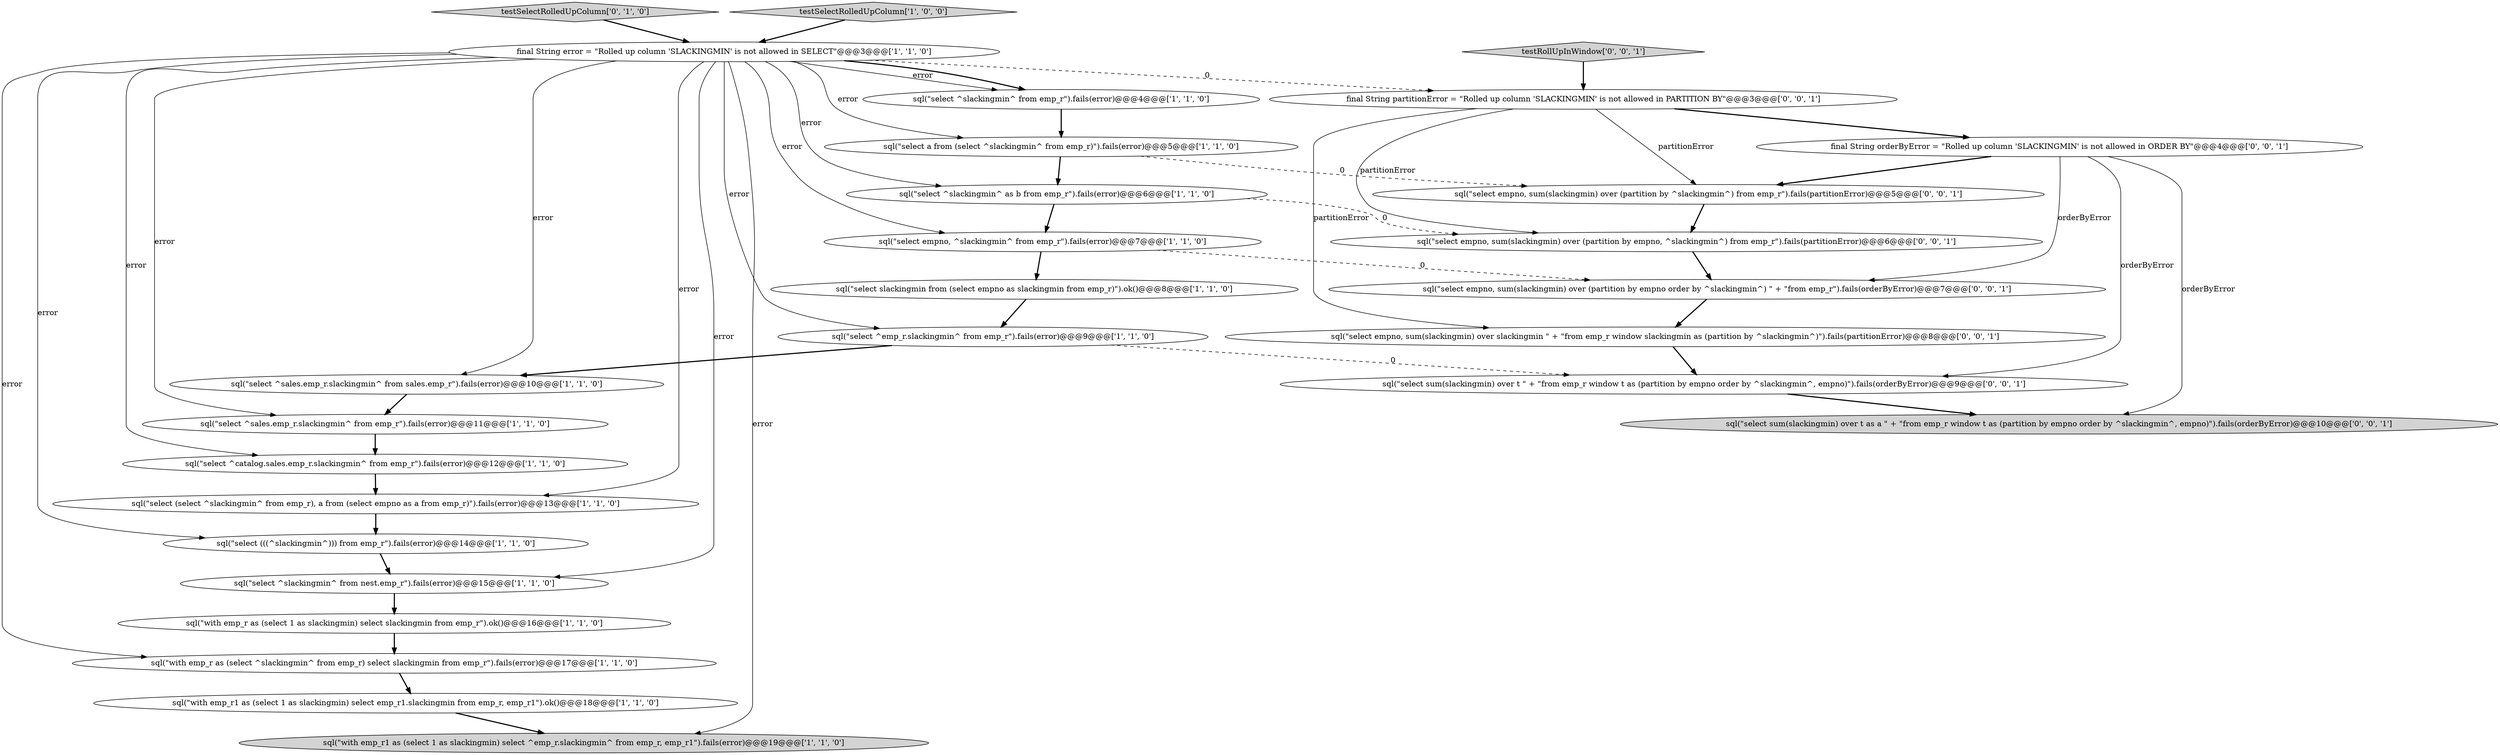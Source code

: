 digraph {
0 [style = filled, label = "sql(\"with emp_r1 as (select 1 as slackingmin) select emp_r1.slackingmin from emp_r, emp_r1\").ok()@@@18@@@['1', '1', '0']", fillcolor = white, shape = ellipse image = "AAA0AAABBB1BBB"];
21 [style = filled, label = "testRollUpInWindow['0', '0', '1']", fillcolor = lightgray, shape = diamond image = "AAA0AAABBB3BBB"];
17 [style = filled, label = "sql(\"select ^slackingmin^ as b from emp_r\").fails(error)@@@6@@@['1', '1', '0']", fillcolor = white, shape = ellipse image = "AAA0AAABBB1BBB"];
2 [style = filled, label = "sql(\"select (select ^slackingmin^ from emp_r), a from (select empno as a from emp_r)\").fails(error)@@@13@@@['1', '1', '0']", fillcolor = white, shape = ellipse image = "AAA0AAABBB1BBB"];
20 [style = filled, label = "final String partitionError = \"Rolled up column 'SLACKINGMIN' is not allowed in PARTITION BY\"@@@3@@@['0', '0', '1']", fillcolor = white, shape = ellipse image = "AAA0AAABBB3BBB"];
25 [style = filled, label = "final String orderByError = \"Rolled up column 'SLACKINGMIN' is not allowed in ORDER BY\"@@@4@@@['0', '0', '1']", fillcolor = white, shape = ellipse image = "AAA0AAABBB3BBB"];
23 [style = filled, label = "sql(\"select empno, sum(slackingmin) over slackingmin \" + \"from emp_r window slackingmin as (partition by ^slackingmin^)\").fails(partitionError)@@@8@@@['0', '0', '1']", fillcolor = white, shape = ellipse image = "AAA0AAABBB3BBB"];
1 [style = filled, label = "sql(\"with emp_r as (select 1 as slackingmin) select slackingmin from emp_r\").ok()@@@16@@@['1', '1', '0']", fillcolor = white, shape = ellipse image = "AAA0AAABBB1BBB"];
22 [style = filled, label = "sql(\"select sum(slackingmin) over t as a \" + \"from emp_r window t as (partition by empno order by ^slackingmin^, empno)\").fails(orderByError)@@@10@@@['0', '0', '1']", fillcolor = lightgray, shape = ellipse image = "AAA0AAABBB3BBB"];
10 [style = filled, label = "sql(\"select ^sales.emp_r.slackingmin^ from emp_r\").fails(error)@@@11@@@['1', '1', '0']", fillcolor = white, shape = ellipse image = "AAA0AAABBB1BBB"];
24 [style = filled, label = "sql(\"select empno, sum(slackingmin) over (partition by empno, ^slackingmin^) from emp_r\").fails(partitionError)@@@6@@@['0', '0', '1']", fillcolor = white, shape = ellipse image = "AAA0AAABBB3BBB"];
19 [style = filled, label = "sql(\"select sum(slackingmin) over t \" + \"from emp_r window t as (partition by empno order by ^slackingmin^, empno)\").fails(orderByError)@@@9@@@['0', '0', '1']", fillcolor = white, shape = ellipse image = "AAA0AAABBB3BBB"];
12 [style = filled, label = "sql(\"select (((^slackingmin^))) from emp_r\").fails(error)@@@14@@@['1', '1', '0']", fillcolor = white, shape = ellipse image = "AAA0AAABBB1BBB"];
26 [style = filled, label = "sql(\"select empno, sum(slackingmin) over (partition by ^slackingmin^) from emp_r\").fails(partitionError)@@@5@@@['0', '0', '1']", fillcolor = white, shape = ellipse image = "AAA0AAABBB3BBB"];
8 [style = filled, label = "sql(\"with emp_r as (select ^slackingmin^ from emp_r) select slackingmin from emp_r\").fails(error)@@@17@@@['1', '1', '0']", fillcolor = white, shape = ellipse image = "AAA0AAABBB1BBB"];
13 [style = filled, label = "sql(\"select ^slackingmin^ from nest.emp_r\").fails(error)@@@15@@@['1', '1', '0']", fillcolor = white, shape = ellipse image = "AAA0AAABBB1BBB"];
4 [style = filled, label = "sql(\"select empno, ^slackingmin^ from emp_r\").fails(error)@@@7@@@['1', '1', '0']", fillcolor = white, shape = ellipse image = "AAA0AAABBB1BBB"];
7 [style = filled, label = "sql(\"select ^emp_r.slackingmin^ from emp_r\").fails(error)@@@9@@@['1', '1', '0']", fillcolor = white, shape = ellipse image = "AAA0AAABBB1BBB"];
5 [style = filled, label = "sql(\"select ^sales.emp_r.slackingmin^ from sales.emp_r\").fails(error)@@@10@@@['1', '1', '0']", fillcolor = white, shape = ellipse image = "AAA0AAABBB1BBB"];
16 [style = filled, label = "sql(\"select slackingmin from (select empno as slackingmin from emp_r)\").ok()@@@8@@@['1', '1', '0']", fillcolor = white, shape = ellipse image = "AAA0AAABBB1BBB"];
3 [style = filled, label = "sql(\"select ^slackingmin^ from emp_r\").fails(error)@@@4@@@['1', '1', '0']", fillcolor = white, shape = ellipse image = "AAA0AAABBB1BBB"];
11 [style = filled, label = "sql(\"select a from (select ^slackingmin^ from emp_r)\").fails(error)@@@5@@@['1', '1', '0']", fillcolor = white, shape = ellipse image = "AAA0AAABBB1BBB"];
9 [style = filled, label = "sql(\"with emp_r1 as (select 1 as slackingmin) select ^emp_r.slackingmin^ from emp_r, emp_r1\").fails(error)@@@19@@@['1', '1', '0']", fillcolor = lightgray, shape = ellipse image = "AAA0AAABBB1BBB"];
15 [style = filled, label = "final String error = \"Rolled up column 'SLACKINGMIN' is not allowed in SELECT\"@@@3@@@['1', '1', '0']", fillcolor = white, shape = ellipse image = "AAA0AAABBB1BBB"];
27 [style = filled, label = "sql(\"select empno, sum(slackingmin) over (partition by empno order by ^slackingmin^) \" + \"from emp_r\").fails(orderByError)@@@7@@@['0', '0', '1']", fillcolor = white, shape = ellipse image = "AAA0AAABBB3BBB"];
18 [style = filled, label = "testSelectRolledUpColumn['0', '1', '0']", fillcolor = lightgray, shape = diamond image = "AAA0AAABBB2BBB"];
6 [style = filled, label = "testSelectRolledUpColumn['1', '0', '0']", fillcolor = lightgray, shape = diamond image = "AAA0AAABBB1BBB"];
14 [style = filled, label = "sql(\"select ^catalog.sales.emp_r.slackingmin^ from emp_r\").fails(error)@@@12@@@['1', '1', '0']", fillcolor = white, shape = ellipse image = "AAA0AAABBB1BBB"];
5->10 [style = bold, label=""];
0->9 [style = bold, label=""];
15->20 [style = dashed, label="0"];
1->8 [style = bold, label=""];
15->9 [style = solid, label="error"];
25->27 [style = solid, label="orderByError"];
15->11 [style = solid, label="error"];
10->14 [style = bold, label=""];
17->24 [style = dashed, label="0"];
20->24 [style = solid, label="partitionError"];
11->26 [style = dashed, label="0"];
15->3 [style = solid, label="error"];
18->15 [style = bold, label=""];
16->7 [style = bold, label=""];
3->11 [style = bold, label=""];
15->10 [style = solid, label="error"];
4->27 [style = dashed, label="0"];
15->13 [style = solid, label="error"];
15->17 [style = solid, label="error"];
15->14 [style = solid, label="error"];
15->3 [style = bold, label=""];
15->12 [style = solid, label="error"];
20->25 [style = bold, label=""];
26->24 [style = bold, label=""];
13->1 [style = bold, label=""];
2->12 [style = bold, label=""];
6->15 [style = bold, label=""];
15->7 [style = solid, label="error"];
8->0 [style = bold, label=""];
15->4 [style = solid, label="error"];
12->13 [style = bold, label=""];
7->5 [style = bold, label=""];
20->23 [style = solid, label="partitionError"];
21->20 [style = bold, label=""];
25->22 [style = solid, label="orderByError"];
7->19 [style = dashed, label="0"];
23->19 [style = bold, label=""];
15->2 [style = solid, label="error"];
25->26 [style = bold, label=""];
15->5 [style = solid, label="error"];
15->8 [style = solid, label="error"];
11->17 [style = bold, label=""];
20->26 [style = solid, label="partitionError"];
14->2 [style = bold, label=""];
27->23 [style = bold, label=""];
25->19 [style = solid, label="orderByError"];
19->22 [style = bold, label=""];
24->27 [style = bold, label=""];
17->4 [style = bold, label=""];
4->16 [style = bold, label=""];
}
